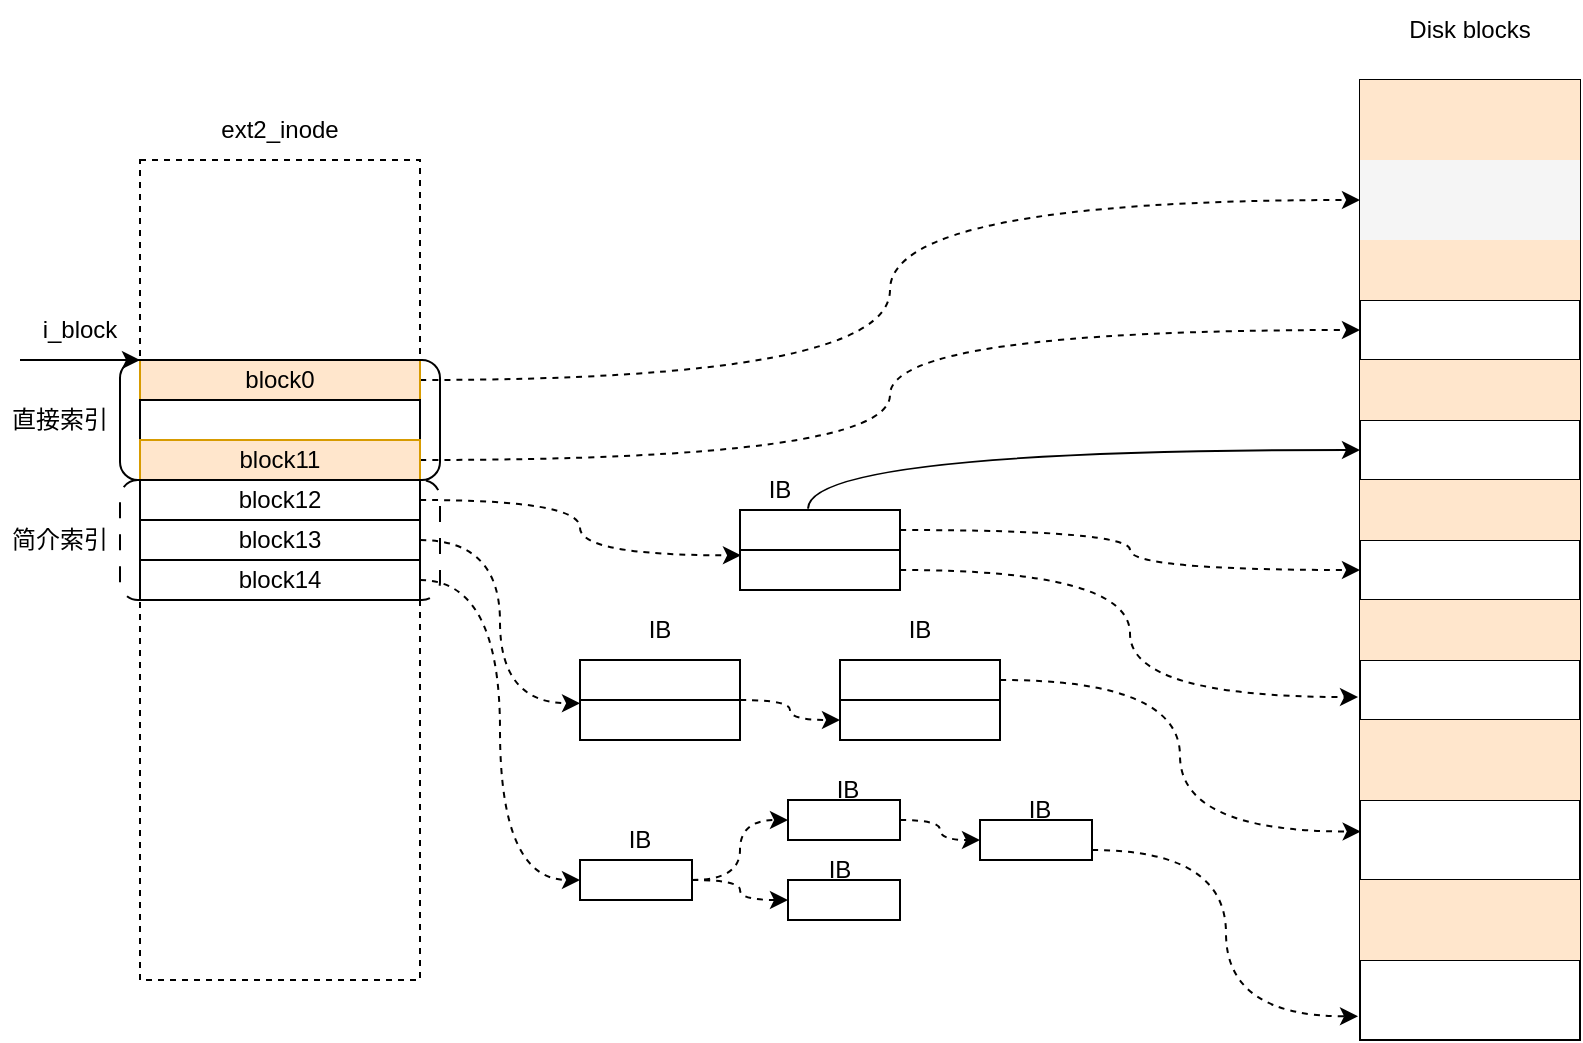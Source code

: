 <mxfile version="21.6.8" type="github">
  <diagram name="第 1 页" id="Mk4qZJwuS4O86GVY87Fy">
    <mxGraphModel dx="1379" dy="764" grid="1" gridSize="10" guides="1" tooltips="1" connect="1" arrows="1" fold="1" page="1" pageScale="1" pageWidth="827" pageHeight="1169" math="0" shadow="0">
      <root>
        <mxCell id="0" />
        <mxCell id="1" parent="0" />
        <mxCell id="uffVNCG3sJUOk8nG_h7q-1" value="" style="whiteSpace=wrap;html=1;dashed=1;" parent="1" vertex="1">
          <mxGeometry x="80" y="100" width="140" height="410" as="geometry" />
        </mxCell>
        <mxCell id="uffVNCG3sJUOk8nG_h7q-2" value="ext2_inode" style="text;strokeColor=none;align=center;fillColor=none;html=1;verticalAlign=middle;whiteSpace=wrap;rounded=0;" parent="1" vertex="1">
          <mxGeometry x="120" y="70" width="60" height="30" as="geometry" />
        </mxCell>
        <mxCell id="uffVNCG3sJUOk8nG_h7q-43" style="edgeStyle=orthogonalEdgeStyle;rounded=0;orthogonalLoop=1;jettySize=auto;html=1;entryX=0;entryY=0.5;entryDx=0;entryDy=0;curved=1;exitX=1;exitY=0.5;exitDx=0;exitDy=0;dashed=1;" parent="1" source="uffVNCG3sJUOk8nG_h7q-3" target="uffVNCG3sJUOk8nG_h7q-21" edge="1">
          <mxGeometry relative="1" as="geometry" />
        </mxCell>
        <mxCell id="uffVNCG3sJUOk8nG_h7q-3" value="block0" style="rounded=0;whiteSpace=wrap;html=1;fillColor=#ffe6cc;strokeColor=#d79b00;" parent="1" vertex="1">
          <mxGeometry x="80" y="200" width="140" height="20" as="geometry" />
        </mxCell>
        <mxCell id="uffVNCG3sJUOk8nG_h7q-4" value="" style="rounded=0;whiteSpace=wrap;html=1;" parent="1" vertex="1">
          <mxGeometry x="80" y="220" width="140" height="20" as="geometry" />
        </mxCell>
        <mxCell id="uffVNCG3sJUOk8nG_h7q-44" style="edgeStyle=orthogonalEdgeStyle;rounded=0;orthogonalLoop=1;jettySize=auto;html=1;exitX=1;exitY=0.5;exitDx=0;exitDy=0;curved=1;dashed=1;" parent="1" source="uffVNCG3sJUOk8nG_h7q-5" target="uffVNCG3sJUOk8nG_h7q-25" edge="1">
          <mxGeometry relative="1" as="geometry" />
        </mxCell>
        <mxCell id="uffVNCG3sJUOk8nG_h7q-5" value="block11" style="rounded=0;whiteSpace=wrap;html=1;fillColor=#ffe6cc;strokeColor=#d79b00;" parent="1" vertex="1">
          <mxGeometry x="80" y="240" width="140" height="20" as="geometry" />
        </mxCell>
        <mxCell id="uffVNCG3sJUOk8nG_h7q-6" value="" style="rounded=1;whiteSpace=wrap;html=1;fillColor=none;" parent="1" vertex="1">
          <mxGeometry x="70" y="200" width="160" height="60" as="geometry" />
        </mxCell>
        <mxCell id="uffVNCG3sJUOk8nG_h7q-50" style="edgeStyle=orthogonalEdgeStyle;rounded=0;orthogonalLoop=1;jettySize=auto;html=1;exitX=1;exitY=0.5;exitDx=0;exitDy=0;entryX=0.006;entryY=0.133;entryDx=0;entryDy=0;entryPerimeter=0;curved=1;dashed=1;" parent="1" source="uffVNCG3sJUOk8nG_h7q-8" target="uffVNCG3sJUOk8nG_h7q-48" edge="1">
          <mxGeometry relative="1" as="geometry" />
        </mxCell>
        <mxCell id="uffVNCG3sJUOk8nG_h7q-8" value="block12" style="rounded=0;whiteSpace=wrap;html=1;" parent="1" vertex="1">
          <mxGeometry x="80" y="260" width="140" height="20" as="geometry" />
        </mxCell>
        <mxCell id="uffVNCG3sJUOk8nG_h7q-67" style="edgeStyle=orthogonalEdgeStyle;rounded=0;orthogonalLoop=1;jettySize=auto;html=1;exitX=1;exitY=0.5;exitDx=0;exitDy=0;entryX=0;entryY=0.081;entryDx=0;entryDy=0;entryPerimeter=0;dashed=1;curved=1;" parent="1" source="uffVNCG3sJUOk8nG_h7q-9" target="uffVNCG3sJUOk8nG_h7q-59" edge="1">
          <mxGeometry relative="1" as="geometry" />
        </mxCell>
        <mxCell id="uffVNCG3sJUOk8nG_h7q-9" value="block13" style="rounded=0;whiteSpace=wrap;html=1;" parent="1" vertex="1">
          <mxGeometry x="80" y="280" width="140" height="20" as="geometry" />
        </mxCell>
        <mxCell id="uffVNCG3sJUOk8nG_h7q-103" style="edgeStyle=orthogonalEdgeStyle;rounded=0;orthogonalLoop=1;jettySize=auto;html=1;exitX=1;exitY=0.5;exitDx=0;exitDy=0;entryX=0;entryY=0.5;entryDx=0;entryDy=0;curved=1;dashed=1;" parent="1" source="uffVNCG3sJUOk8nG_h7q-10" target="uffVNCG3sJUOk8nG_h7q-104" edge="1">
          <mxGeometry relative="1" as="geometry">
            <mxPoint x="280" y="460.0" as="targetPoint" />
          </mxGeometry>
        </mxCell>
        <mxCell id="uffVNCG3sJUOk8nG_h7q-10" value="block14" style="rounded=0;whiteSpace=wrap;html=1;" parent="1" vertex="1">
          <mxGeometry x="80" y="300" width="140" height="20" as="geometry" />
        </mxCell>
        <mxCell id="uffVNCG3sJUOk8nG_h7q-11" value="" style="rounded=1;whiteSpace=wrap;html=1;fillColor=none;dashed=1;dashPattern=8 8;" parent="1" vertex="1">
          <mxGeometry x="70" y="260" width="160" height="60" as="geometry" />
        </mxCell>
        <mxCell id="uffVNCG3sJUOk8nG_h7q-12" value="" style="edgeStyle=none;orthogonalLoop=1;jettySize=auto;html=1;rounded=0;" parent="1" edge="1">
          <mxGeometry width="80" relative="1" as="geometry">
            <mxPoint x="20" y="200" as="sourcePoint" />
            <mxPoint x="80" y="200" as="targetPoint" />
            <Array as="points" />
          </mxGeometry>
        </mxCell>
        <mxCell id="uffVNCG3sJUOk8nG_h7q-13" value="i_block" style="text;strokeColor=none;align=center;fillColor=none;html=1;verticalAlign=middle;whiteSpace=wrap;rounded=0;" parent="1" vertex="1">
          <mxGeometry x="20" y="170" width="60" height="30" as="geometry" />
        </mxCell>
        <mxCell id="uffVNCG3sJUOk8nG_h7q-14" value="直接索引" style="text;strokeColor=none;align=center;fillColor=none;html=1;verticalAlign=middle;whiteSpace=wrap;rounded=0;" parent="1" vertex="1">
          <mxGeometry x="10" y="215" width="60" height="30" as="geometry" />
        </mxCell>
        <mxCell id="uffVNCG3sJUOk8nG_h7q-16" value="简介索引" style="text;strokeColor=none;align=center;fillColor=none;html=1;verticalAlign=middle;whiteSpace=wrap;rounded=0;" parent="1" vertex="1">
          <mxGeometry x="10" y="275" width="60" height="30" as="geometry" />
        </mxCell>
        <mxCell id="uffVNCG3sJUOk8nG_h7q-18" value="" style="shape=table;startSize=0;container=1;collapsible=0;childLayout=tableLayout;" parent="1" vertex="1">
          <mxGeometry x="690" y="60" width="110" height="480.0" as="geometry" />
        </mxCell>
        <mxCell id="uffVNCG3sJUOk8nG_h7q-19" value="" style="shape=tableRow;horizontal=0;startSize=0;swimlaneHead=0;swimlaneBody=0;strokeColor=inherit;top=0;left=0;bottom=0;right=0;collapsible=0;dropTarget=0;fillColor=none;points=[[0,0.5],[1,0.5]];portConstraint=eastwest;" parent="uffVNCG3sJUOk8nG_h7q-18" vertex="1">
          <mxGeometry width="110" height="40" as="geometry" />
        </mxCell>
        <mxCell id="uffVNCG3sJUOk8nG_h7q-20" value="" style="shape=partialRectangle;html=1;whiteSpace=wrap;connectable=0;strokeColor=#d79b00;overflow=hidden;fillColor=#ffe6cc;top=0;left=0;bottom=0;right=0;pointerEvents=1;" parent="uffVNCG3sJUOk8nG_h7q-19" vertex="1">
          <mxGeometry width="110" height="40" as="geometry">
            <mxRectangle width="110" height="40" as="alternateBounds" />
          </mxGeometry>
        </mxCell>
        <mxCell id="uffVNCG3sJUOk8nG_h7q-21" value="" style="shape=tableRow;horizontal=0;startSize=0;swimlaneHead=0;swimlaneBody=0;strokeColor=inherit;top=0;left=0;bottom=0;right=0;collapsible=0;dropTarget=0;fillColor=none;points=[[0,0.5],[1,0.5]];portConstraint=eastwest;" parent="uffVNCG3sJUOk8nG_h7q-18" vertex="1">
          <mxGeometry y="40" width="110" height="40" as="geometry" />
        </mxCell>
        <mxCell id="uffVNCG3sJUOk8nG_h7q-22" value="" style="shape=partialRectangle;html=1;whiteSpace=wrap;connectable=0;strokeColor=#666666;overflow=hidden;fillColor=#f5f5f5;top=0;left=0;bottom=0;right=0;pointerEvents=1;fontColor=#333333;" parent="uffVNCG3sJUOk8nG_h7q-21" vertex="1">
          <mxGeometry width="110" height="40" as="geometry">
            <mxRectangle width="110" height="40" as="alternateBounds" />
          </mxGeometry>
        </mxCell>
        <mxCell id="uffVNCG3sJUOk8nG_h7q-23" value="" style="shape=tableRow;horizontal=0;startSize=0;swimlaneHead=0;swimlaneBody=0;strokeColor=inherit;top=0;left=0;bottom=0;right=0;collapsible=0;dropTarget=0;fillColor=none;points=[[0,0.5],[1,0.5]];portConstraint=eastwest;" parent="uffVNCG3sJUOk8nG_h7q-18" vertex="1">
          <mxGeometry y="80" width="110" height="30" as="geometry" />
        </mxCell>
        <mxCell id="uffVNCG3sJUOk8nG_h7q-24" value="" style="shape=partialRectangle;html=1;whiteSpace=wrap;connectable=0;strokeColor=#d79b00;overflow=hidden;fillColor=#ffe6cc;top=0;left=0;bottom=0;right=0;pointerEvents=1;" parent="uffVNCG3sJUOk8nG_h7q-23" vertex="1">
          <mxGeometry width="110" height="30" as="geometry">
            <mxRectangle width="110" height="30" as="alternateBounds" />
          </mxGeometry>
        </mxCell>
        <mxCell id="uffVNCG3sJUOk8nG_h7q-25" value="" style="shape=tableRow;horizontal=0;startSize=0;swimlaneHead=0;swimlaneBody=0;strokeColor=inherit;top=0;left=0;bottom=0;right=0;collapsible=0;dropTarget=0;fillColor=none;points=[[0,0.5],[1,0.5]];portConstraint=eastwest;" parent="uffVNCG3sJUOk8nG_h7q-18" vertex="1">
          <mxGeometry y="110" width="110" height="30" as="geometry" />
        </mxCell>
        <mxCell id="uffVNCG3sJUOk8nG_h7q-26" value="" style="shape=partialRectangle;html=1;whiteSpace=wrap;connectable=0;strokeColor=inherit;overflow=hidden;fillColor=none;top=0;left=0;bottom=0;right=0;pointerEvents=1;" parent="uffVNCG3sJUOk8nG_h7q-25" vertex="1">
          <mxGeometry width="110" height="30" as="geometry">
            <mxRectangle width="110" height="30" as="alternateBounds" />
          </mxGeometry>
        </mxCell>
        <mxCell id="uffVNCG3sJUOk8nG_h7q-27" value="" style="shape=tableRow;horizontal=0;startSize=0;swimlaneHead=0;swimlaneBody=0;strokeColor=inherit;top=0;left=0;bottom=0;right=0;collapsible=0;dropTarget=0;fillColor=none;points=[[0,0.5],[1,0.5]];portConstraint=eastwest;" parent="uffVNCG3sJUOk8nG_h7q-18" vertex="1">
          <mxGeometry y="140" width="110" height="30" as="geometry" />
        </mxCell>
        <mxCell id="uffVNCG3sJUOk8nG_h7q-28" value="" style="shape=partialRectangle;html=1;whiteSpace=wrap;connectable=0;strokeColor=#d79b00;overflow=hidden;fillColor=#ffe6cc;top=0;left=0;bottom=0;right=0;pointerEvents=1;" parent="uffVNCG3sJUOk8nG_h7q-27" vertex="1">
          <mxGeometry width="110" height="30" as="geometry">
            <mxRectangle width="110" height="30" as="alternateBounds" />
          </mxGeometry>
        </mxCell>
        <mxCell id="uffVNCG3sJUOk8nG_h7q-29" value="" style="shape=tableRow;horizontal=0;startSize=0;swimlaneHead=0;swimlaneBody=0;strokeColor=inherit;top=0;left=0;bottom=0;right=0;collapsible=0;dropTarget=0;fillColor=none;points=[[0,0.5],[1,0.5]];portConstraint=eastwest;" parent="uffVNCG3sJUOk8nG_h7q-18" vertex="1">
          <mxGeometry y="170" width="110" height="30" as="geometry" />
        </mxCell>
        <mxCell id="uffVNCG3sJUOk8nG_h7q-30" value="" style="shape=partialRectangle;html=1;whiteSpace=wrap;connectable=0;strokeColor=inherit;overflow=hidden;fillColor=none;top=0;left=0;bottom=0;right=0;pointerEvents=1;dashed=1;dashPattern=8 8;" parent="uffVNCG3sJUOk8nG_h7q-29" vertex="1">
          <mxGeometry width="110" height="30" as="geometry">
            <mxRectangle width="110" height="30" as="alternateBounds" />
          </mxGeometry>
        </mxCell>
        <mxCell id="uffVNCG3sJUOk8nG_h7q-31" value="" style="shape=tableRow;horizontal=0;startSize=0;swimlaneHead=0;swimlaneBody=0;strokeColor=inherit;top=0;left=0;bottom=0;right=0;collapsible=0;dropTarget=0;fillColor=none;points=[[0,0.5],[1,0.5]];portConstraint=eastwest;" parent="uffVNCG3sJUOk8nG_h7q-18" vertex="1">
          <mxGeometry y="200" width="110" height="30" as="geometry" />
        </mxCell>
        <mxCell id="uffVNCG3sJUOk8nG_h7q-32" value="" style="shape=partialRectangle;html=1;whiteSpace=wrap;connectable=0;strokeColor=#d79b00;overflow=hidden;fillColor=#ffe6cc;top=0;left=0;bottom=0;right=0;pointerEvents=1;" parent="uffVNCG3sJUOk8nG_h7q-31" vertex="1">
          <mxGeometry width="110" height="30" as="geometry">
            <mxRectangle width="110" height="30" as="alternateBounds" />
          </mxGeometry>
        </mxCell>
        <mxCell id="uffVNCG3sJUOk8nG_h7q-33" value="" style="shape=tableRow;horizontal=0;startSize=0;swimlaneHead=0;swimlaneBody=0;strokeColor=inherit;top=0;left=0;bottom=0;right=0;collapsible=0;dropTarget=0;fillColor=none;points=[[0,0.5],[1,0.5]];portConstraint=eastwest;" parent="uffVNCG3sJUOk8nG_h7q-18" vertex="1">
          <mxGeometry y="230" width="110" height="30" as="geometry" />
        </mxCell>
        <mxCell id="uffVNCG3sJUOk8nG_h7q-34" value="" style="shape=partialRectangle;html=1;whiteSpace=wrap;connectable=0;strokeColor=inherit;overflow=hidden;fillColor=none;top=0;left=0;bottom=0;right=0;pointerEvents=1;" parent="uffVNCG3sJUOk8nG_h7q-33" vertex="1">
          <mxGeometry width="110" height="30" as="geometry">
            <mxRectangle width="110" height="30" as="alternateBounds" />
          </mxGeometry>
        </mxCell>
        <mxCell id="uffVNCG3sJUOk8nG_h7q-35" value="" style="shape=tableRow;horizontal=0;startSize=0;swimlaneHead=0;swimlaneBody=0;strokeColor=inherit;top=0;left=0;bottom=0;right=0;collapsible=0;dropTarget=0;fillColor=none;points=[[0,0.5],[1,0.5]];portConstraint=eastwest;" parent="uffVNCG3sJUOk8nG_h7q-18" vertex="1">
          <mxGeometry y="260" width="110" height="30" as="geometry" />
        </mxCell>
        <mxCell id="uffVNCG3sJUOk8nG_h7q-36" value="" style="shape=partialRectangle;html=1;whiteSpace=wrap;connectable=0;strokeColor=#d79b00;overflow=hidden;fillColor=#ffe6cc;top=0;left=0;bottom=0;right=0;pointerEvents=1;" parent="uffVNCG3sJUOk8nG_h7q-35" vertex="1">
          <mxGeometry width="110" height="30" as="geometry">
            <mxRectangle width="110" height="30" as="alternateBounds" />
          </mxGeometry>
        </mxCell>
        <mxCell id="uffVNCG3sJUOk8nG_h7q-37" value="" style="shape=tableRow;horizontal=0;startSize=0;swimlaneHead=0;swimlaneBody=0;strokeColor=inherit;top=0;left=0;bottom=0;right=0;collapsible=0;dropTarget=0;fillColor=none;points=[[0,0.5],[1,0.5]];portConstraint=eastwest;" parent="uffVNCG3sJUOk8nG_h7q-18" vertex="1">
          <mxGeometry y="290" width="110" height="30" as="geometry" />
        </mxCell>
        <mxCell id="uffVNCG3sJUOk8nG_h7q-38" value="" style="shape=partialRectangle;html=1;whiteSpace=wrap;connectable=0;strokeColor=inherit;overflow=hidden;fillColor=none;top=0;left=0;bottom=0;right=0;pointerEvents=1;" parent="uffVNCG3sJUOk8nG_h7q-37" vertex="1">
          <mxGeometry width="110" height="30" as="geometry">
            <mxRectangle width="110" height="30" as="alternateBounds" />
          </mxGeometry>
        </mxCell>
        <mxCell id="uffVNCG3sJUOk8nG_h7q-39" value="" style="shape=tableRow;horizontal=0;startSize=0;swimlaneHead=0;swimlaneBody=0;strokeColor=inherit;top=0;left=0;bottom=0;right=0;collapsible=0;dropTarget=0;fillColor=none;points=[[0,0.5],[1,0.5]];portConstraint=eastwest;" parent="uffVNCG3sJUOk8nG_h7q-18" vertex="1">
          <mxGeometry y="320" width="110" height="40" as="geometry" />
        </mxCell>
        <mxCell id="uffVNCG3sJUOk8nG_h7q-40" value="" style="shape=partialRectangle;html=1;whiteSpace=wrap;connectable=0;strokeColor=#d79b00;overflow=hidden;fillColor=#ffe6cc;top=0;left=0;bottom=0;right=0;pointerEvents=1;" parent="uffVNCG3sJUOk8nG_h7q-39" vertex="1">
          <mxGeometry width="110" height="40" as="geometry">
            <mxRectangle width="110" height="40" as="alternateBounds" />
          </mxGeometry>
        </mxCell>
        <mxCell id="uffVNCG3sJUOk8nG_h7q-41" value="" style="shape=tableRow;horizontal=0;startSize=0;swimlaneHead=0;swimlaneBody=0;strokeColor=inherit;top=0;left=0;bottom=0;right=0;collapsible=0;dropTarget=0;fillColor=none;points=[[0,0.5],[1,0.5]];portConstraint=eastwest;" parent="uffVNCG3sJUOk8nG_h7q-18" vertex="1">
          <mxGeometry y="360" width="110" height="40" as="geometry" />
        </mxCell>
        <mxCell id="uffVNCG3sJUOk8nG_h7q-42" value="" style="shape=partialRectangle;html=1;whiteSpace=wrap;connectable=0;strokeColor=inherit;overflow=hidden;fillColor=none;top=0;left=0;bottom=0;right=0;pointerEvents=1;" parent="uffVNCG3sJUOk8nG_h7q-41" vertex="1">
          <mxGeometry width="110" height="40" as="geometry">
            <mxRectangle width="110" height="40" as="alternateBounds" />
          </mxGeometry>
        </mxCell>
        <mxCell id="uffVNCG3sJUOk8nG_h7q-99" style="shape=tableRow;horizontal=0;startSize=0;swimlaneHead=0;swimlaneBody=0;strokeColor=inherit;top=0;left=0;bottom=0;right=0;collapsible=0;dropTarget=0;fillColor=none;points=[[0,0.5],[1,0.5]];portConstraint=eastwest;" parent="uffVNCG3sJUOk8nG_h7q-18" vertex="1">
          <mxGeometry y="400" width="110" height="40" as="geometry" />
        </mxCell>
        <mxCell id="uffVNCG3sJUOk8nG_h7q-100" style="shape=partialRectangle;html=1;whiteSpace=wrap;connectable=0;strokeColor=#d79b00;overflow=hidden;fillColor=#ffe6cc;top=0;left=0;bottom=0;right=0;pointerEvents=1;" parent="uffVNCG3sJUOk8nG_h7q-99" vertex="1">
          <mxGeometry width="110" height="40" as="geometry">
            <mxRectangle width="110" height="40" as="alternateBounds" />
          </mxGeometry>
        </mxCell>
        <mxCell id="uffVNCG3sJUOk8nG_h7q-101" style="shape=tableRow;horizontal=0;startSize=0;swimlaneHead=0;swimlaneBody=0;strokeColor=inherit;top=0;left=0;bottom=0;right=0;collapsible=0;dropTarget=0;fillColor=none;points=[[0,0.5],[1,0.5]];portConstraint=eastwest;" parent="uffVNCG3sJUOk8nG_h7q-18" vertex="1">
          <mxGeometry y="440" width="110" height="40" as="geometry" />
        </mxCell>
        <mxCell id="uffVNCG3sJUOk8nG_h7q-102" style="shape=partialRectangle;html=1;whiteSpace=wrap;connectable=0;strokeColor=inherit;overflow=hidden;fillColor=none;top=0;left=0;bottom=0;right=0;pointerEvents=1;" parent="uffVNCG3sJUOk8nG_h7q-101" vertex="1">
          <mxGeometry width="110" height="40" as="geometry">
            <mxRectangle width="110" height="40" as="alternateBounds" />
          </mxGeometry>
        </mxCell>
        <mxCell id="uffVNCG3sJUOk8nG_h7q-55" style="edgeStyle=orthogonalEdgeStyle;rounded=0;orthogonalLoop=1;jettySize=auto;html=1;exitX=1;exitY=0.75;exitDx=0;exitDy=0;entryX=-0.009;entryY=0.618;entryDx=0;entryDy=0;entryPerimeter=0;dashed=1;curved=1;" parent="1" source="uffVNCG3sJUOk8nG_h7q-45" target="uffVNCG3sJUOk8nG_h7q-37" edge="1">
          <mxGeometry relative="1" as="geometry" />
        </mxCell>
        <mxCell id="uffVNCG3sJUOk8nG_h7q-45" value="" style="shape=table;startSize=0;container=1;collapsible=0;childLayout=tableLayout;" parent="1" vertex="1">
          <mxGeometry x="380" y="275" width="80" height="40.0" as="geometry" />
        </mxCell>
        <mxCell id="uffVNCG3sJUOk8nG_h7q-46" value="" style="shape=tableRow;horizontal=0;startSize=0;swimlaneHead=0;swimlaneBody=0;strokeColor=inherit;top=0;left=0;bottom=0;right=0;collapsible=0;dropTarget=0;fillColor=none;points=[[0,0.5],[1,0.5]];portConstraint=eastwest;" parent="uffVNCG3sJUOk8nG_h7q-45" vertex="1">
          <mxGeometry width="80" height="20" as="geometry" />
        </mxCell>
        <mxCell id="uffVNCG3sJUOk8nG_h7q-47" value="" style="shape=partialRectangle;html=1;whiteSpace=wrap;connectable=0;strokeColor=inherit;overflow=hidden;fillColor=none;top=0;left=0;bottom=0;right=0;pointerEvents=1;" parent="uffVNCG3sJUOk8nG_h7q-46" vertex="1">
          <mxGeometry width="80" height="20" as="geometry">
            <mxRectangle width="80" height="20" as="alternateBounds" />
          </mxGeometry>
        </mxCell>
        <mxCell id="uffVNCG3sJUOk8nG_h7q-48" value="" style="shape=tableRow;horizontal=0;startSize=0;swimlaneHead=0;swimlaneBody=0;strokeColor=inherit;top=0;left=0;bottom=0;right=0;collapsible=0;dropTarget=0;fillColor=none;points=[[0,0.5],[1,0.5]];portConstraint=eastwest;" parent="uffVNCG3sJUOk8nG_h7q-45" vertex="1">
          <mxGeometry y="20" width="80" height="20" as="geometry" />
        </mxCell>
        <mxCell id="uffVNCG3sJUOk8nG_h7q-49" value="" style="shape=partialRectangle;html=1;whiteSpace=wrap;connectable=0;strokeColor=inherit;overflow=hidden;fillColor=none;top=0;left=0;bottom=0;right=0;pointerEvents=1;" parent="uffVNCG3sJUOk8nG_h7q-48" vertex="1">
          <mxGeometry width="80" height="20" as="geometry">
            <mxRectangle width="80" height="20" as="alternateBounds" />
          </mxGeometry>
        </mxCell>
        <mxCell id="uffVNCG3sJUOk8nG_h7q-52" value="" style="edgeStyle=orthogonalEdgeStyle;orthogonalLoop=1;jettySize=auto;html=1;rounded=0;entryX=0;entryY=0.5;entryDx=0;entryDy=0;curved=1;" parent="1" target="uffVNCG3sJUOk8nG_h7q-29" edge="1">
          <mxGeometry width="80" relative="1" as="geometry">
            <mxPoint x="414" y="274.31" as="sourcePoint" />
            <mxPoint x="494" y="274.31" as="targetPoint" />
          </mxGeometry>
        </mxCell>
        <mxCell id="uffVNCG3sJUOk8nG_h7q-53" value="IB" style="text;strokeColor=none;align=center;fillColor=none;html=1;verticalAlign=middle;whiteSpace=wrap;rounded=0;" parent="1" vertex="1">
          <mxGeometry x="370" y="250" width="60" height="30" as="geometry" />
        </mxCell>
        <mxCell id="uffVNCG3sJUOk8nG_h7q-54" style="edgeStyle=orthogonalEdgeStyle;rounded=0;orthogonalLoop=1;jettySize=auto;html=1;entryX=0;entryY=0.5;entryDx=0;entryDy=0;curved=1;dashed=1;" parent="1" source="uffVNCG3sJUOk8nG_h7q-46" target="uffVNCG3sJUOk8nG_h7q-33" edge="1">
          <mxGeometry relative="1" as="geometry" />
        </mxCell>
        <mxCell id="uffVNCG3sJUOk8nG_h7q-69" style="edgeStyle=orthogonalEdgeStyle;rounded=0;orthogonalLoop=1;jettySize=auto;html=1;entryX=0;entryY=0.5;entryDx=0;entryDy=0;dashed=1;curved=1;" parent="1" source="uffVNCG3sJUOk8nG_h7q-56" target="uffVNCG3sJUOk8nG_h7q-65" edge="1">
          <mxGeometry relative="1" as="geometry">
            <mxPoint x="420" y="370.0" as="targetPoint" />
          </mxGeometry>
        </mxCell>
        <mxCell id="uffVNCG3sJUOk8nG_h7q-56" value="" style="shape=table;startSize=0;container=1;collapsible=0;childLayout=tableLayout;" parent="1" vertex="1">
          <mxGeometry x="300" y="350" width="80" height="40.0" as="geometry" />
        </mxCell>
        <mxCell id="uffVNCG3sJUOk8nG_h7q-57" value="" style="shape=tableRow;horizontal=0;startSize=0;swimlaneHead=0;swimlaneBody=0;strokeColor=inherit;top=0;left=0;bottom=0;right=0;collapsible=0;dropTarget=0;fillColor=none;points=[[0,0.5],[1,0.5]];portConstraint=eastwest;" parent="uffVNCG3sJUOk8nG_h7q-56" vertex="1">
          <mxGeometry width="80" height="20" as="geometry" />
        </mxCell>
        <mxCell id="uffVNCG3sJUOk8nG_h7q-58" value="" style="shape=partialRectangle;html=1;whiteSpace=wrap;connectable=0;strokeColor=inherit;overflow=hidden;fillColor=none;top=0;left=0;bottom=0;right=0;pointerEvents=1;" parent="uffVNCG3sJUOk8nG_h7q-57" vertex="1">
          <mxGeometry width="80" height="20" as="geometry">
            <mxRectangle width="80" height="20" as="alternateBounds" />
          </mxGeometry>
        </mxCell>
        <mxCell id="uffVNCG3sJUOk8nG_h7q-59" value="" style="shape=tableRow;horizontal=0;startSize=0;swimlaneHead=0;swimlaneBody=0;strokeColor=inherit;top=0;left=0;bottom=0;right=0;collapsible=0;dropTarget=0;fillColor=none;points=[[0,0.5],[1,0.5]];portConstraint=eastwest;" parent="uffVNCG3sJUOk8nG_h7q-56" vertex="1">
          <mxGeometry y="20" width="80" height="20" as="geometry" />
        </mxCell>
        <mxCell id="uffVNCG3sJUOk8nG_h7q-60" value="" style="shape=partialRectangle;html=1;whiteSpace=wrap;connectable=0;strokeColor=inherit;overflow=hidden;fillColor=none;top=0;left=0;bottom=0;right=0;pointerEvents=1;" parent="uffVNCG3sJUOk8nG_h7q-59" vertex="1">
          <mxGeometry width="80" height="20" as="geometry">
            <mxRectangle width="80" height="20" as="alternateBounds" />
          </mxGeometry>
        </mxCell>
        <mxCell id="uffVNCG3sJUOk8nG_h7q-62" value="" style="shape=table;startSize=0;container=1;collapsible=0;childLayout=tableLayout;" parent="1" vertex="1">
          <mxGeometry x="430" y="350" width="80" height="40.0" as="geometry" />
        </mxCell>
        <mxCell id="uffVNCG3sJUOk8nG_h7q-63" value="" style="shape=tableRow;horizontal=0;startSize=0;swimlaneHead=0;swimlaneBody=0;strokeColor=inherit;top=0;left=0;bottom=0;right=0;collapsible=0;dropTarget=0;fillColor=none;points=[[0,0.5],[1,0.5]];portConstraint=eastwest;" parent="uffVNCG3sJUOk8nG_h7q-62" vertex="1">
          <mxGeometry width="80" height="20" as="geometry" />
        </mxCell>
        <mxCell id="uffVNCG3sJUOk8nG_h7q-64" value="" style="shape=partialRectangle;html=1;whiteSpace=wrap;connectable=0;strokeColor=inherit;overflow=hidden;fillColor=none;top=0;left=0;bottom=0;right=0;pointerEvents=1;" parent="uffVNCG3sJUOk8nG_h7q-63" vertex="1">
          <mxGeometry width="80" height="20" as="geometry">
            <mxRectangle width="80" height="20" as="alternateBounds" />
          </mxGeometry>
        </mxCell>
        <mxCell id="uffVNCG3sJUOk8nG_h7q-65" value="" style="shape=tableRow;horizontal=0;startSize=0;swimlaneHead=0;swimlaneBody=0;strokeColor=inherit;top=0;left=0;bottom=0;right=0;collapsible=0;dropTarget=0;fillColor=none;points=[[0,0.5],[1,0.5]];portConstraint=eastwest;" parent="uffVNCG3sJUOk8nG_h7q-62" vertex="1">
          <mxGeometry y="20" width="80" height="20" as="geometry" />
        </mxCell>
        <mxCell id="uffVNCG3sJUOk8nG_h7q-66" value="" style="shape=partialRectangle;html=1;whiteSpace=wrap;connectable=0;strokeColor=inherit;overflow=hidden;fillColor=none;top=0;left=0;bottom=0;right=0;pointerEvents=1;" parent="uffVNCG3sJUOk8nG_h7q-65" vertex="1">
          <mxGeometry width="80" height="20" as="geometry">
            <mxRectangle width="80" height="20" as="alternateBounds" />
          </mxGeometry>
        </mxCell>
        <mxCell id="uffVNCG3sJUOk8nG_h7q-70" value="IB" style="text;strokeColor=none;align=center;fillColor=none;html=1;verticalAlign=middle;whiteSpace=wrap;rounded=0;" parent="1" vertex="1">
          <mxGeometry x="310" y="320" width="60" height="30" as="geometry" />
        </mxCell>
        <mxCell id="uffVNCG3sJUOk8nG_h7q-71" value="IB" style="text;strokeColor=none;align=center;fillColor=none;html=1;verticalAlign=middle;whiteSpace=wrap;rounded=0;" parent="1" vertex="1">
          <mxGeometry x="440" y="320" width="60" height="30" as="geometry" />
        </mxCell>
        <mxCell id="uffVNCG3sJUOk8nG_h7q-72" style="edgeStyle=orthogonalEdgeStyle;rounded=0;orthogonalLoop=1;jettySize=auto;html=1;entryX=0.003;entryY=0.394;entryDx=0;entryDy=0;entryPerimeter=0;dashed=1;curved=1;" parent="1" source="uffVNCG3sJUOk8nG_h7q-63" target="uffVNCG3sJUOk8nG_h7q-41" edge="1">
          <mxGeometry relative="1" as="geometry" />
        </mxCell>
        <mxCell id="uffVNCG3sJUOk8nG_h7q-107" value="" style="edgeStyle=orthogonalEdgeStyle;rounded=0;orthogonalLoop=1;jettySize=auto;html=1;curved=1;dashed=1;entryX=0;entryY=0.5;entryDx=0;entryDy=0;" parent="1" source="uffVNCG3sJUOk8nG_h7q-104" target="uffVNCG3sJUOk8nG_h7q-106" edge="1">
          <mxGeometry relative="1" as="geometry" />
        </mxCell>
        <mxCell id="uffVNCG3sJUOk8nG_h7q-112" style="edgeStyle=orthogonalEdgeStyle;rounded=0;orthogonalLoop=1;jettySize=auto;html=1;exitX=1;exitY=0.5;exitDx=0;exitDy=0;entryX=0;entryY=0.5;entryDx=0;entryDy=0;dashed=1;curved=1;" parent="1" source="uffVNCG3sJUOk8nG_h7q-104" target="uffVNCG3sJUOk8nG_h7q-110" edge="1">
          <mxGeometry relative="1" as="geometry" />
        </mxCell>
        <mxCell id="uffVNCG3sJUOk8nG_h7q-104" value="" style="rounded=0;whiteSpace=wrap;html=1;" parent="1" vertex="1">
          <mxGeometry x="300" y="450" width="56" height="20" as="geometry" />
        </mxCell>
        <mxCell id="uffVNCG3sJUOk8nG_h7q-113" style="edgeStyle=orthogonalEdgeStyle;rounded=0;orthogonalLoop=1;jettySize=auto;html=1;exitX=1;exitY=0.5;exitDx=0;exitDy=0;entryX=0;entryY=0.5;entryDx=0;entryDy=0;curved=1;dashed=1;" parent="1" source="uffVNCG3sJUOk8nG_h7q-106" target="uffVNCG3sJUOk8nG_h7q-111" edge="1">
          <mxGeometry relative="1" as="geometry" />
        </mxCell>
        <mxCell id="uffVNCG3sJUOk8nG_h7q-106" value="" style="rounded=0;whiteSpace=wrap;html=1;" parent="1" vertex="1">
          <mxGeometry x="404" y="420" width="56" height="20" as="geometry" />
        </mxCell>
        <mxCell id="uffVNCG3sJUOk8nG_h7q-110" value="" style="rounded=0;whiteSpace=wrap;html=1;" parent="1" vertex="1">
          <mxGeometry x="404" y="460" width="56" height="20" as="geometry" />
        </mxCell>
        <mxCell id="uffVNCG3sJUOk8nG_h7q-114" style="edgeStyle=orthogonalEdgeStyle;rounded=0;orthogonalLoop=1;jettySize=auto;html=1;exitX=1;exitY=0.75;exitDx=0;exitDy=0;entryX=-0.009;entryY=0.704;entryDx=0;entryDy=0;entryPerimeter=0;curved=1;dashed=1;" parent="1" source="uffVNCG3sJUOk8nG_h7q-111" target="uffVNCG3sJUOk8nG_h7q-101" edge="1">
          <mxGeometry relative="1" as="geometry" />
        </mxCell>
        <mxCell id="uffVNCG3sJUOk8nG_h7q-111" value="" style="rounded=0;whiteSpace=wrap;html=1;" parent="1" vertex="1">
          <mxGeometry x="500" y="430" width="56" height="20" as="geometry" />
        </mxCell>
        <mxCell id="uffVNCG3sJUOk8nG_h7q-115" value="IB" style="text;strokeColor=none;align=center;fillColor=none;html=1;verticalAlign=middle;whiteSpace=wrap;rounded=0;" parent="1" vertex="1">
          <mxGeometry x="300" y="425" width="60" height="30" as="geometry" />
        </mxCell>
        <mxCell id="uffVNCG3sJUOk8nG_h7q-116" value="IB" style="text;strokeColor=none;align=center;fillColor=none;html=1;verticalAlign=middle;whiteSpace=wrap;rounded=0;" parent="1" vertex="1">
          <mxGeometry x="404" y="400" width="60" height="30" as="geometry" />
        </mxCell>
        <mxCell id="uffVNCG3sJUOk8nG_h7q-117" value="IB" style="text;strokeColor=none;align=center;fillColor=none;html=1;verticalAlign=middle;whiteSpace=wrap;rounded=0;" parent="1" vertex="1">
          <mxGeometry x="400" y="440" width="60" height="30" as="geometry" />
        </mxCell>
        <mxCell id="uffVNCG3sJUOk8nG_h7q-118" value="IB" style="text;strokeColor=none;align=center;fillColor=none;html=1;verticalAlign=middle;whiteSpace=wrap;rounded=0;" parent="1" vertex="1">
          <mxGeometry x="500" y="410" width="60" height="30" as="geometry" />
        </mxCell>
        <mxCell id="SG9kzbFc71m-f7HOrKg0-1" value="Disk blocks" style="text;strokeColor=none;align=center;fillColor=none;html=1;verticalAlign=middle;whiteSpace=wrap;rounded=0;" vertex="1" parent="1">
          <mxGeometry x="705" y="20" width="80" height="30" as="geometry" />
        </mxCell>
      </root>
    </mxGraphModel>
  </diagram>
</mxfile>
